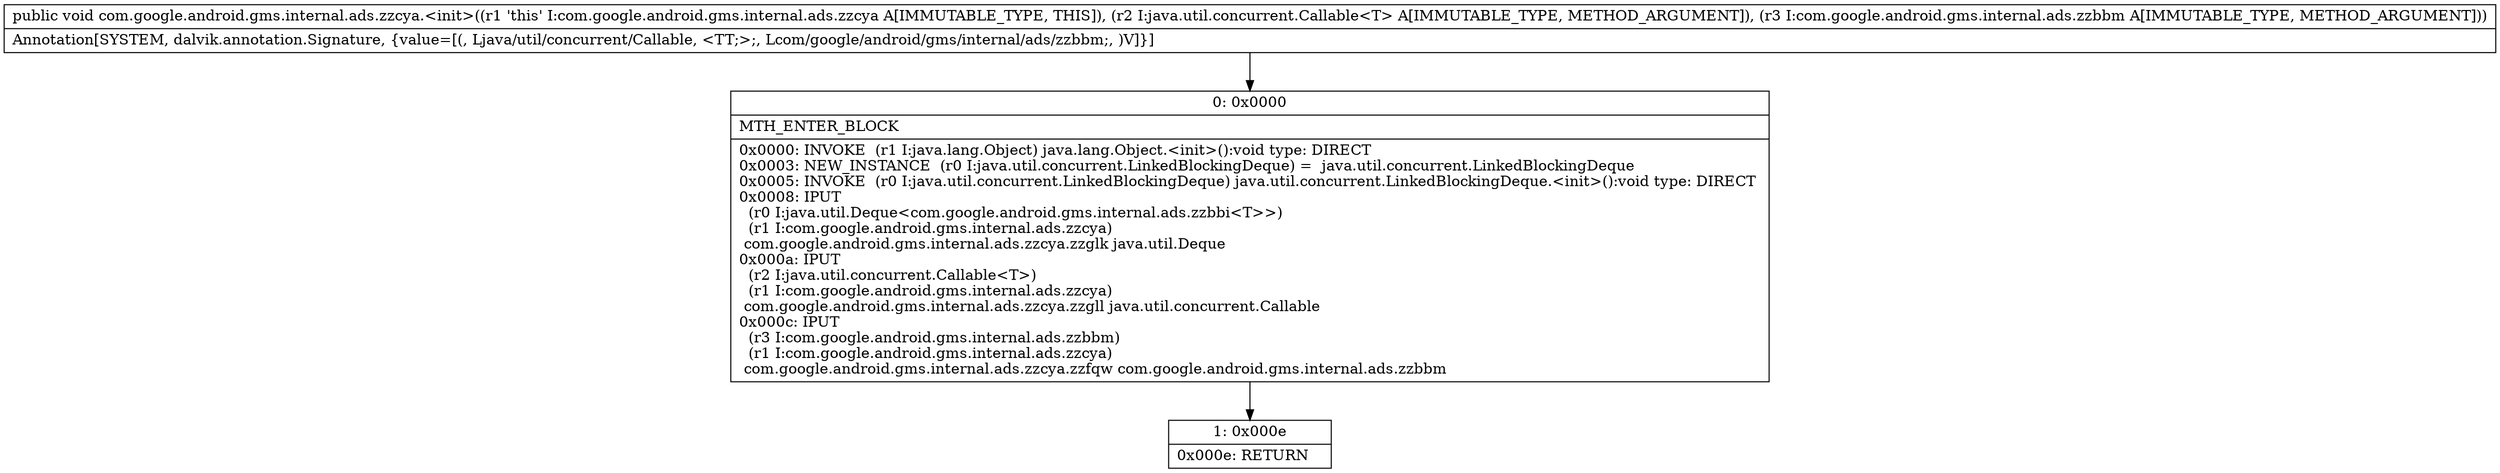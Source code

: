 digraph "CFG forcom.google.android.gms.internal.ads.zzcya.\<init\>(Ljava\/util\/concurrent\/Callable;Lcom\/google\/android\/gms\/internal\/ads\/zzbbm;)V" {
Node_0 [shape=record,label="{0\:\ 0x0000|MTH_ENTER_BLOCK\l|0x0000: INVOKE  (r1 I:java.lang.Object) java.lang.Object.\<init\>():void type: DIRECT \l0x0003: NEW_INSTANCE  (r0 I:java.util.concurrent.LinkedBlockingDeque) =  java.util.concurrent.LinkedBlockingDeque \l0x0005: INVOKE  (r0 I:java.util.concurrent.LinkedBlockingDeque) java.util.concurrent.LinkedBlockingDeque.\<init\>():void type: DIRECT \l0x0008: IPUT  \l  (r0 I:java.util.Deque\<com.google.android.gms.internal.ads.zzbbi\<T\>\>)\l  (r1 I:com.google.android.gms.internal.ads.zzcya)\l com.google.android.gms.internal.ads.zzcya.zzglk java.util.Deque \l0x000a: IPUT  \l  (r2 I:java.util.concurrent.Callable\<T\>)\l  (r1 I:com.google.android.gms.internal.ads.zzcya)\l com.google.android.gms.internal.ads.zzcya.zzgll java.util.concurrent.Callable \l0x000c: IPUT  \l  (r3 I:com.google.android.gms.internal.ads.zzbbm)\l  (r1 I:com.google.android.gms.internal.ads.zzcya)\l com.google.android.gms.internal.ads.zzcya.zzfqw com.google.android.gms.internal.ads.zzbbm \l}"];
Node_1 [shape=record,label="{1\:\ 0x000e|0x000e: RETURN   \l}"];
MethodNode[shape=record,label="{public void com.google.android.gms.internal.ads.zzcya.\<init\>((r1 'this' I:com.google.android.gms.internal.ads.zzcya A[IMMUTABLE_TYPE, THIS]), (r2 I:java.util.concurrent.Callable\<T\> A[IMMUTABLE_TYPE, METHOD_ARGUMENT]), (r3 I:com.google.android.gms.internal.ads.zzbbm A[IMMUTABLE_TYPE, METHOD_ARGUMENT]))  | Annotation[SYSTEM, dalvik.annotation.Signature, \{value=[(, Ljava\/util\/concurrent\/Callable, \<TT;\>;, Lcom\/google\/android\/gms\/internal\/ads\/zzbbm;, )V]\}]\l}"];
MethodNode -> Node_0;
Node_0 -> Node_1;
}

